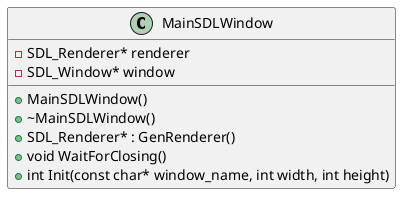 @startuml
class MainSDLWindow{
  -SDL_Renderer* renderer
  -SDL_Window* window
  +MainSDLWindow()
  +~MainSDLWindow()
  +SDL_Renderer* : GenRenderer()
  +void WaitForClosing()
  +int Init(const char* window_name, int width, int height)
}
@enduml